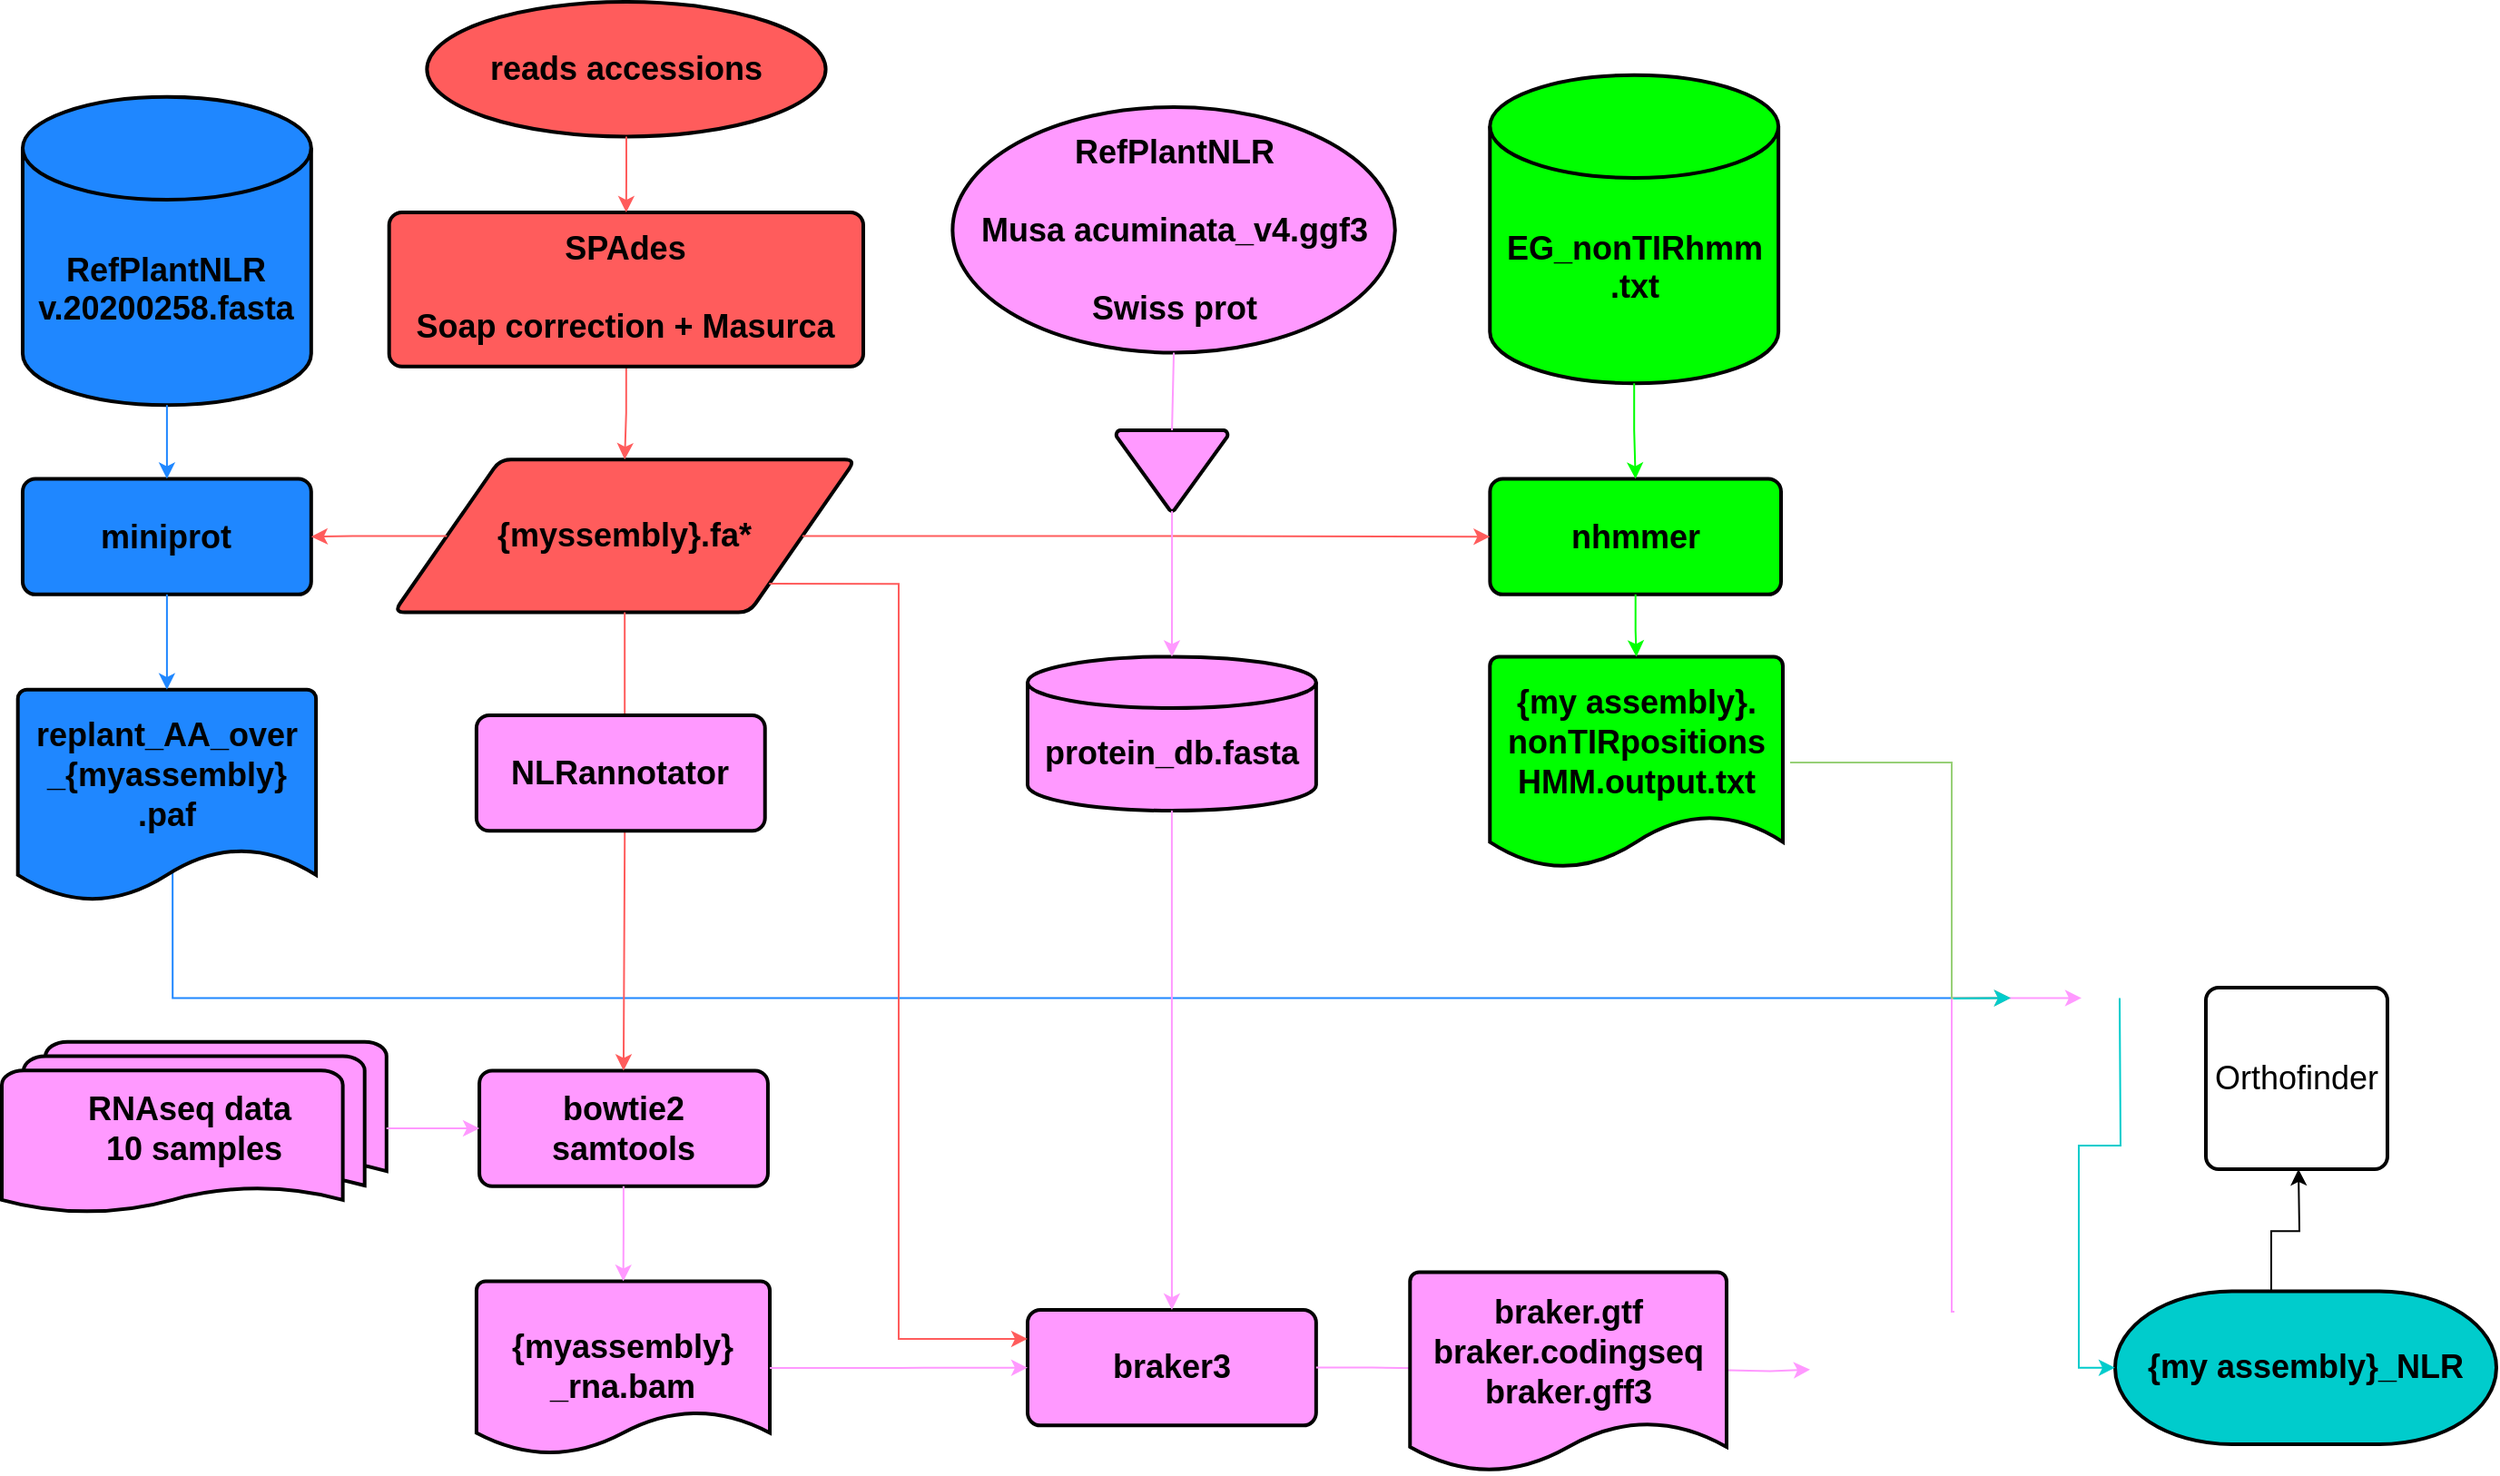 <mxfile version="22.1.5" type="github">
  <diagram id="C5RBs43oDa-KdzZeNtuy" name="Page-1">
    <mxGraphModel dx="1540" dy="800" grid="1" gridSize="10" guides="1" tooltips="1" connect="1" arrows="1" fold="1" page="1" pageScale="1" pageWidth="1600" pageHeight="900" math="0" shadow="0">
      <root>
        <mxCell id="WIyWlLk6GJQsqaUBKTNV-0" />
        <mxCell id="WIyWlLk6GJQsqaUBKTNV-1" parent="WIyWlLk6GJQsqaUBKTNV-0" />
        <mxCell id="aH96cFNIvQmzftlEokGr-0" value="&lt;font style=&quot;font-size: 18px;&quot;&gt;&lt;b&gt;{myssembly}.fa*&lt;/b&gt;&lt;/font&gt;" style="shape=parallelogram;html=1;strokeWidth=2;perimeter=parallelogramPerimeter;whiteSpace=wrap;rounded=1;arcSize=12;size=0.23;strokeColor=#000000;fillColor=#FF5C5C;" parent="WIyWlLk6GJQsqaUBKTNV-1" vertex="1">
          <mxGeometry x="341.952" y="299.112" width="254.275" height="84.191" as="geometry" />
        </mxCell>
        <mxCell id="aH96cFNIvQmzftlEokGr-7" value="&lt;font style=&quot;font-size: 18px;&quot;&gt;&lt;b&gt;{my assembly}.&lt;br&gt;nonTIRpositions&lt;br&gt;HMM.output.txt&lt;br&gt;&lt;br&gt;&lt;/b&gt;&lt;/font&gt;" style="strokeWidth=2;html=1;shape=mxgraph.flowchart.document2;whiteSpace=wrap;size=0.25;fillColor=#00FF00;" parent="WIyWlLk6GJQsqaUBKTNV-1" vertex="1">
          <mxGeometry x="945.64" y="407.7" width="161.36" height="116.67" as="geometry" />
        </mxCell>
        <mxCell id="0Vc-DOtmJBYtcWFMjAWh-16" style="edgeStyle=orthogonalEdgeStyle;rounded=0;orthogonalLoop=1;jettySize=auto;html=1;entryX=0.5;entryY=0;entryDx=0;entryDy=0;entryPerimeter=0;strokeColor=#1F87FF;exitX=0.519;exitY=0.85;exitDx=0;exitDy=0;exitPerimeter=0;" parent="WIyWlLk6GJQsqaUBKTNV-1" source="aH96cFNIvQmzftlEokGr-8" edge="1">
          <mxGeometry relative="1" as="geometry">
            <mxPoint x="1232.5" y="595.73" as="targetPoint" />
            <mxPoint x="212.693" y="532.045" as="sourcePoint" />
            <Array as="points">
              <mxPoint x="220" y="596" />
            </Array>
          </mxGeometry>
        </mxCell>
        <mxCell id="aH96cFNIvQmzftlEokGr-8" value="&lt;font style=&quot;font-size: 18px;&quot;&gt;&lt;b&gt;replant_AA_over _{myassembly} .paf&lt;br&gt;&lt;br&gt;&lt;/b&gt;&lt;/font&gt;" style="strokeWidth=2;html=1;shape=mxgraph.flowchart.document2;whiteSpace=wrap;size=0.25;fillColor=#1F87FF;" parent="WIyWlLk6GJQsqaUBKTNV-1" vertex="1">
          <mxGeometry x="134.838" y="425.879" width="164.219" height="116.667" as="geometry" />
        </mxCell>
        <mxCell id="aH96cFNIvQmzftlEokGr-9" value="&lt;font style=&quot;font-size: 18px;&quot;&gt;&lt;b&gt;&lt;br&gt;&lt;br&gt;RefPlantNLR&lt;br&gt;v.20200258.fasta&lt;/b&gt;&lt;/font&gt;" style="strokeWidth=2;html=1;shape=mxgraph.flowchart.database;whiteSpace=wrap;fillColor=#1F87FF;" parent="WIyWlLk6GJQsqaUBKTNV-1" vertex="1">
          <mxGeometry x="137.487" y="99.394" width="158.922" height="169.697" as="geometry" />
        </mxCell>
        <mxCell id="aH96cFNIvQmzftlEokGr-12" value="&lt;font size=&quot;4&quot;&gt;&lt;b&gt;&lt;br&gt;protein_db.fasta&lt;/b&gt;&lt;/font&gt;" style="strokeWidth=2;html=1;shape=mxgraph.flowchart.database;whiteSpace=wrap;fillColor=#FF99FF;" parent="WIyWlLk6GJQsqaUBKTNV-1" vertex="1">
          <mxGeometry x="691.007" y="407.697" width="158.922" height="84.848" as="geometry" />
        </mxCell>
        <mxCell id="aH96cFNIvQmzftlEokGr-13" value="&lt;font style=&quot;font-size: 18px;&quot;&gt;&lt;b&gt;&lt;br&gt;&lt;br&gt;EG_nonTIRhmm .txt&lt;/b&gt;&lt;/font&gt;" style="strokeWidth=2;html=1;shape=mxgraph.flowchart.database;whiteSpace=wrap;fillColor=#00FF00;" parent="WIyWlLk6GJQsqaUBKTNV-1" vertex="1">
          <mxGeometry x="945.639" y="87.394" width="158.922" height="169.697" as="geometry" />
        </mxCell>
        <mxCell id="aH96cFNIvQmzftlEokGr-15" value="&lt;font style=&quot;font-size: 18px;&quot;&gt;&lt;b&gt;miniprot&lt;/b&gt;&lt;/font&gt;" style="rounded=1;whiteSpace=wrap;html=1;absoluteArcSize=1;arcSize=14;strokeWidth=2;fillColor=#1F87FF;" parent="WIyWlLk6GJQsqaUBKTNV-1" vertex="1">
          <mxGeometry x="137.487" y="309.779" width="158.922" height="63.636" as="geometry" />
        </mxCell>
        <mxCell id="aH96cFNIvQmzftlEokGr-22" style="edgeStyle=orthogonalEdgeStyle;rounded=0;orthogonalLoop=1;jettySize=auto;html=1;entryX=1;entryY=0.5;entryDx=0;entryDy=0;strokeColor=#FF5C5C;" parent="WIyWlLk6GJQsqaUBKTNV-1" source="aH96cFNIvQmzftlEokGr-0" target="aH96cFNIvQmzftlEokGr-15" edge="1">
          <mxGeometry relative="1" as="geometry">
            <mxPoint x="258.193" y="342.597" as="targetPoint" />
          </mxGeometry>
        </mxCell>
        <mxCell id="aH96cFNIvQmzftlEokGr-24" style="edgeStyle=orthogonalEdgeStyle;rounded=0;orthogonalLoop=1;jettySize=auto;html=1;exitX=0.5;exitY=1;exitDx=0;exitDy=0;exitPerimeter=0;entryX=0.5;entryY=0;entryDx=0;entryDy=0;fillColor=#1F87FF;strokeColor=#1F87FF;" parent="WIyWlLk6GJQsqaUBKTNV-1" source="aH96cFNIvQmzftlEokGr-9" target="aH96cFNIvQmzftlEokGr-15" edge="1">
          <mxGeometry relative="1" as="geometry" />
        </mxCell>
        <mxCell id="aH96cFNIvQmzftlEokGr-16" value="&lt;font style=&quot;font-size: 18px;&quot;&gt;&lt;b&gt;nhmmer&lt;/b&gt;&lt;/font&gt;" style="rounded=1;whiteSpace=wrap;html=1;absoluteArcSize=1;arcSize=14;strokeWidth=2;fillColor=#00FF00;" parent="WIyWlLk6GJQsqaUBKTNV-1" vertex="1">
          <mxGeometry x="945.7" y="309.78" width="160.3" height="63.64" as="geometry" />
        </mxCell>
        <mxCell id="aH96cFNIvQmzftlEokGr-23" style="edgeStyle=orthogonalEdgeStyle;rounded=0;orthogonalLoop=1;jettySize=auto;html=1;entryX=0;entryY=0.5;entryDx=0;entryDy=0;strokeColor=#FF5C5C;" parent="WIyWlLk6GJQsqaUBKTNV-1" source="aH96cFNIvQmzftlEokGr-0" target="aH96cFNIvQmzftlEokGr-16" edge="1">
          <mxGeometry relative="1" as="geometry" />
        </mxCell>
        <mxCell id="aH96cFNIvQmzftlEokGr-25" style="edgeStyle=orthogonalEdgeStyle;rounded=0;orthogonalLoop=1;jettySize=auto;html=1;exitX=0.5;exitY=1;exitDx=0;exitDy=0;exitPerimeter=0;entryX=0.5;entryY=0;entryDx=0;entryDy=0;fillColor=#00FF00;strokeColor=#00FF00;" parent="WIyWlLk6GJQsqaUBKTNV-1" source="aH96cFNIvQmzftlEokGr-13" target="aH96cFNIvQmzftlEokGr-16" edge="1">
          <mxGeometry relative="1" as="geometry">
            <Array as="points">
              <mxPoint x="1025" y="283" />
            </Array>
          </mxGeometry>
        </mxCell>
        <mxCell id="aH96cFNIvQmzftlEokGr-20" value="&lt;font style=&quot;font-size: 18px;&quot;&gt;&lt;b&gt;RNAseq data&amp;nbsp;&lt;br&gt;10 samples&lt;/b&gt;&lt;br&gt;&lt;/font&gt;" style="strokeWidth=2;html=1;shape=mxgraph.flowchart.multi-document;whiteSpace=wrap;fillColor=#FF99FF;" parent="WIyWlLk6GJQsqaUBKTNV-1" vertex="1">
          <mxGeometry x="126" y="619.818" width="211.896" height="95.455" as="geometry" />
        </mxCell>
        <mxCell id="aH96cFNIvQmzftlEokGr-26" style="edgeStyle=orthogonalEdgeStyle;rounded=0;orthogonalLoop=1;jettySize=auto;html=1;exitX=0.5;exitY=1;exitDx=0;exitDy=0;entryX=0.5;entryY=0;entryDx=0;entryDy=0;entryPerimeter=0;fillColor=#1F87FF;strokeColor=#1F87FF;" parent="WIyWlLk6GJQsqaUBKTNV-1" source="aH96cFNIvQmzftlEokGr-15" target="aH96cFNIvQmzftlEokGr-8" edge="1">
          <mxGeometry relative="1" as="geometry" />
        </mxCell>
        <mxCell id="aH96cFNIvQmzftlEokGr-27" style="edgeStyle=orthogonalEdgeStyle;rounded=0;orthogonalLoop=1;jettySize=auto;html=1;entryX=0.5;entryY=0;entryDx=0;entryDy=0;entryPerimeter=0;fillColor=#00FF00;strokeColor=#00FF00;" parent="WIyWlLk6GJQsqaUBKTNV-1" source="aH96cFNIvQmzftlEokGr-16" target="aH96cFNIvQmzftlEokGr-7" edge="1">
          <mxGeometry relative="1" as="geometry" />
        </mxCell>
        <mxCell id="aH96cFNIvQmzftlEokGr-30" value="&lt;font style=&quot;font-size: 18px;&quot;&gt;&lt;b&gt;bowtie2&lt;br&gt;samtools&lt;/b&gt;&lt;br&gt;&lt;/font&gt;" style="rounded=1;whiteSpace=wrap;html=1;absoluteArcSize=1;arcSize=14;strokeWidth=2;fillColor=#FF99FF;" parent="WIyWlLk6GJQsqaUBKTNV-1" vertex="1">
          <mxGeometry x="389.039" y="635.727" width="158.922" height="63.636" as="geometry" />
        </mxCell>
        <mxCell id="aH96cFNIvQmzftlEokGr-31" style="edgeStyle=orthogonalEdgeStyle;rounded=0;orthogonalLoop=1;jettySize=auto;html=1;exitX=0.5;exitY=1;exitDx=0;exitDy=0;strokeColor=#FF5C5C;" parent="WIyWlLk6GJQsqaUBKTNV-1" source="aH96cFNIvQmzftlEokGr-0" target="aH96cFNIvQmzftlEokGr-30" edge="1">
          <mxGeometry relative="1" as="geometry" />
        </mxCell>
        <mxCell id="aH96cFNIvQmzftlEokGr-32" style="edgeStyle=orthogonalEdgeStyle;rounded=0;orthogonalLoop=1;jettySize=auto;html=1;entryX=0;entryY=0.5;entryDx=0;entryDy=0;strokeColor=#FF99FF;" parent="WIyWlLk6GJQsqaUBKTNV-1" source="aH96cFNIvQmzftlEokGr-20" target="aH96cFNIvQmzftlEokGr-30" edge="1">
          <mxGeometry relative="1" as="geometry" />
        </mxCell>
        <mxCell id="aH96cFNIvQmzftlEokGr-35" value="&lt;font style=&quot;font-size: 18px;&quot;&gt;&lt;b&gt;{myassembly}&lt;br&gt;_rna.bam&lt;/b&gt;&lt;/font&gt;" style="strokeWidth=2;html=1;shape=mxgraph.flowchart.document2;whiteSpace=wrap;size=0.25;fillColor=#FF99FF;" parent="WIyWlLk6GJQsqaUBKTNV-1" vertex="1">
          <mxGeometry x="387.45" y="751.697" width="161.571" height="95.455" as="geometry" />
        </mxCell>
        <mxCell id="aH96cFNIvQmzftlEokGr-36" style="edgeStyle=orthogonalEdgeStyle;rounded=0;orthogonalLoop=1;jettySize=auto;html=1;strokeColor=#FF99FF;" parent="WIyWlLk6GJQsqaUBKTNV-1" source="aH96cFNIvQmzftlEokGr-30" target="aH96cFNIvQmzftlEokGr-35" edge="1">
          <mxGeometry relative="1" as="geometry" />
        </mxCell>
        <mxCell id="aH96cFNIvQmzftlEokGr-40" value="" style="strokeWidth=2;html=1;shape=mxgraph.flowchart.merge_or_storage;whiteSpace=wrap;fillColor=#FF99FF;" parent="WIyWlLk6GJQsqaUBKTNV-1" vertex="1">
          <mxGeometry x="739.803" y="282.961" width="61.45" height="44.545" as="geometry" />
        </mxCell>
        <mxCell id="aH96cFNIvQmzftlEokGr-41" style="edgeStyle=orthogonalEdgeStyle;rounded=0;orthogonalLoop=1;jettySize=auto;html=1;entryX=0.5;entryY=0;entryDx=0;entryDy=0;entryPerimeter=0;strokeColor=#FF99FF;" parent="WIyWlLk6GJQsqaUBKTNV-1" source="aH96cFNIvQmzftlEokGr-40" target="aH96cFNIvQmzftlEokGr-12" edge="1">
          <mxGeometry relative="1" as="geometry" />
        </mxCell>
        <mxCell id="aH96cFNIvQmzftlEokGr-42" value="&lt;font style=&quot;font-size: 18px;&quot;&gt;&lt;b&gt;RefPlantNLR&lt;br&gt;&lt;br&gt;Musa acuminata_v4.ggf3&lt;br&gt;&lt;br&gt;&amp;nbsp;Swiss prot&amp;nbsp;&lt;/b&gt;&lt;br&gt;&lt;/font&gt;" style="strokeWidth=2;html=1;shape=mxgraph.flowchart.start_1;whiteSpace=wrap;fillColor=#FF99FF;" parent="WIyWlLk6GJQsqaUBKTNV-1" vertex="1">
          <mxGeometry x="649.69" y="105" width="243.68" height="135.27" as="geometry" />
        </mxCell>
        <mxCell id="aH96cFNIvQmzftlEokGr-44" value="" style="endArrow=none;html=1;rounded=0;entryX=0.5;entryY=1;entryDx=0;entryDy=0;entryPerimeter=0;exitX=0.5;exitY=0;exitDx=0;exitDy=0;exitPerimeter=0;strokeColor=#FF99FF;" parent="WIyWlLk6GJQsqaUBKTNV-1" source="aH96cFNIvQmzftlEokGr-40" target="aH96cFNIvQmzftlEokGr-42" edge="1">
          <mxGeometry width="50" height="50" relative="1" as="geometry">
            <mxPoint x="679.353" y="595.576" as="sourcePoint" />
            <mxPoint x="732.327" y="542.545" as="targetPoint" />
          </mxGeometry>
        </mxCell>
        <mxCell id="aH96cFNIvQmzftlEokGr-46" value="&lt;font style=&quot;font-size: 18px;&quot;&gt;&lt;b&gt;braker3&lt;/b&gt;&lt;br&gt;&lt;/font&gt;" style="rounded=1;whiteSpace=wrap;html=1;absoluteArcSize=1;arcSize=14;strokeWidth=2;fillColor=#FF99FF;" parent="WIyWlLk6GJQsqaUBKTNV-1" vertex="1">
          <mxGeometry x="691.007" y="767.545" width="158.922" height="63.636" as="geometry" />
        </mxCell>
        <mxCell id="aH96cFNIvQmzftlEokGr-49" style="edgeStyle=orthogonalEdgeStyle;rounded=0;orthogonalLoop=1;jettySize=auto;html=1;entryX=0;entryY=0.25;entryDx=0;entryDy=0;strokeColor=#FF5C5C;exitX=1;exitY=1;exitDx=0;exitDy=0;" parent="WIyWlLk6GJQsqaUBKTNV-1" source="aH96cFNIvQmzftlEokGr-0" target="aH96cFNIvQmzftlEokGr-46" edge="1">
          <mxGeometry relative="1" as="geometry">
            <Array as="points">
              <mxPoint x="620" y="368" />
              <mxPoint x="620" y="784" />
            </Array>
          </mxGeometry>
        </mxCell>
        <mxCell id="aH96cFNIvQmzftlEokGr-48" style="edgeStyle=orthogonalEdgeStyle;rounded=0;orthogonalLoop=1;jettySize=auto;html=1;entryX=0.5;entryY=0;entryDx=0;entryDy=0;strokeColor=#FF99FF;" parent="WIyWlLk6GJQsqaUBKTNV-1" source="aH96cFNIvQmzftlEokGr-12" target="aH96cFNIvQmzftlEokGr-46" edge="1">
          <mxGeometry relative="1" as="geometry">
            <mxPoint x="781.528" y="776.788" as="targetPoint" />
          </mxGeometry>
        </mxCell>
        <mxCell id="0Vc-DOtmJBYtcWFMjAWh-18" style="edgeStyle=orthogonalEdgeStyle;rounded=0;orthogonalLoop=1;jettySize=auto;html=1;exitX=0.5;exitY=0;exitDx=0;exitDy=0;strokeColor=#FF99FF;entryX=0.5;entryY=0;entryDx=0;entryDy=0;entryPerimeter=0;" parent="WIyWlLk6GJQsqaUBKTNV-1" edge="1">
          <mxGeometry relative="1" as="geometry">
            <mxPoint x="1271.5" y="595.73" as="targetPoint" />
            <mxPoint x="1201.458" y="768.545" as="sourcePoint" />
            <Array as="points">
              <mxPoint x="1200" y="769" />
              <mxPoint x="1200" y="596" />
            </Array>
          </mxGeometry>
        </mxCell>
        <mxCell id="0Vc-DOtmJBYtcWFMjAWh-20" style="edgeStyle=orthogonalEdgeStyle;rounded=0;orthogonalLoop=1;jettySize=auto;html=1;exitX=1;exitY=0.5;exitDx=0;exitDy=0;exitPerimeter=0;entryX=0;entryY=0.5;entryDx=0;entryDy=0;strokeColor=#FF99FF;" parent="WIyWlLk6GJQsqaUBKTNV-1" edge="1">
          <mxGeometry relative="1" as="geometry">
            <mxPoint x="1077" y="800.7" as="sourcePoint" />
            <mxPoint x="1121.997" y="800.364" as="targetPoint" />
          </mxGeometry>
        </mxCell>
        <mxCell id="0Vc-DOtmJBYtcWFMjAWh-2" value="&lt;font style=&quot;font-size: 18px;&quot;&gt;&lt;b&gt;reads&amp;nbsp;&lt;/b&gt;&lt;/font&gt;&lt;font size=&quot;4&quot;&gt;&lt;b&gt;accessions&lt;/b&gt;&lt;/font&gt;" style="strokeWidth=2;html=1;shape=mxgraph.flowchart.start_1;whiteSpace=wrap;fillColor=#FF5C5C;" parent="WIyWlLk6GJQsqaUBKTNV-1" vertex="1">
          <mxGeometry x="360.175" y="47" width="219.62" height="74.242" as="geometry" />
        </mxCell>
        <mxCell id="aH96cFNIvQmzftlEokGr-47" style="edgeStyle=orthogonalEdgeStyle;rounded=0;orthogonalLoop=1;jettySize=auto;html=1;entryX=0;entryY=0.5;entryDx=0;entryDy=0;strokeColor=#FF99FF;" parent="WIyWlLk6GJQsqaUBKTNV-1" source="aH96cFNIvQmzftlEokGr-35" target="aH96cFNIvQmzftlEokGr-46" edge="1">
          <mxGeometry relative="1" as="geometry" />
        </mxCell>
        <mxCell id="0Vc-DOtmJBYtcWFMjAWh-7" style="edgeStyle=orthogonalEdgeStyle;rounded=0;orthogonalLoop=1;jettySize=auto;html=1;exitX=0.5;exitY=1;exitDx=0;exitDy=0;entryX=0.5;entryY=0;entryDx=0;entryDy=0;strokeColor=#FF5C5C;" parent="WIyWlLk6GJQsqaUBKTNV-1" source="0Vc-DOtmJBYtcWFMjAWh-5" target="aH96cFNIvQmzftlEokGr-0" edge="1">
          <mxGeometry relative="1" as="geometry" />
        </mxCell>
        <mxCell id="0Vc-DOtmJBYtcWFMjAWh-5" value="&lt;b style=&quot;border-color: var(--border-color); font-size: 18px;&quot;&gt;SPAdes&lt;br style=&quot;border-color: var(--border-color);&quot;&gt;&lt;br style=&quot;border-color: var(--border-color);&quot;&gt;Soap correction + Masurca&lt;/b&gt;" style="rounded=1;whiteSpace=wrap;html=1;absoluteArcSize=1;arcSize=14;strokeWidth=2;fillColor=#FF5C5C;" parent="WIyWlLk6GJQsqaUBKTNV-1" vertex="1">
          <mxGeometry x="339.339" y="163.03" width="261.162" height="84.848" as="geometry" />
        </mxCell>
        <mxCell id="aH96cFNIvQmzftlEokGr-55" style="edgeStyle=orthogonalEdgeStyle;rounded=0;orthogonalLoop=1;jettySize=auto;html=1;entryX=0;entryY=0.5;entryDx=0;entryDy=0;entryPerimeter=0;strokeColor=#FF99FF;" parent="WIyWlLk6GJQsqaUBKTNV-1" source="aH96cFNIvQmzftlEokGr-46" edge="1">
          <mxGeometry relative="1" as="geometry">
            <mxPoint x="911.64" y="799.7" as="targetPoint" />
          </mxGeometry>
        </mxCell>
        <mxCell id="0Vc-DOtmJBYtcWFMjAWh-6" style="edgeStyle=orthogonalEdgeStyle;rounded=0;orthogonalLoop=1;jettySize=auto;html=1;exitX=0.5;exitY=1;exitDx=0;exitDy=0;exitPerimeter=0;entryX=0.5;entryY=0;entryDx=0;entryDy=0;strokeColor=#FF5C5C;" parent="WIyWlLk6GJQsqaUBKTNV-1" source="0Vc-DOtmJBYtcWFMjAWh-2" target="0Vc-DOtmJBYtcWFMjAWh-5" edge="1">
          <mxGeometry relative="1" as="geometry" />
        </mxCell>
        <mxCell id="0Vc-DOtmJBYtcWFMjAWh-14" style="edgeStyle=orthogonalEdgeStyle;rounded=0;orthogonalLoop=1;jettySize=auto;html=1;entryX=0.5;entryY=0;entryDx=0;entryDy=0;entryPerimeter=0;strokeColor=#97D077;" parent="WIyWlLk6GJQsqaUBKTNV-1" edge="1">
          <mxGeometry relative="1" as="geometry">
            <mxPoint x="1111" y="466" as="sourcePoint" />
            <Array as="points">
              <mxPoint x="1200" y="466" />
              <mxPoint x="1200" y="596" />
            </Array>
            <mxPoint x="1232.5" y="595.73" as="targetPoint" />
          </mxGeometry>
        </mxCell>
        <mxCell id="0Vc-DOtmJBYtcWFMjAWh-17" value="" style="endArrow=classic;html=1;rounded=0;entryX=0.5;entryY=0;entryDx=0;entryDy=0;entryPerimeter=0;strokeColor=#00CCCC;" parent="WIyWlLk6GJQsqaUBKTNV-1" edge="1">
          <mxGeometry width="50" height="50" relative="1" as="geometry">
            <mxPoint x="1201" y="596" as="sourcePoint" />
            <mxPoint x="1232.5" y="595.73" as="targetPoint" />
          </mxGeometry>
        </mxCell>
        <mxCell id="6HVOZNu5PFNKldEQLi5U-2" style="edgeStyle=orthogonalEdgeStyle;rounded=0;orthogonalLoop=1;jettySize=auto;html=1;" edge="1" parent="WIyWlLk6GJQsqaUBKTNV-1">
          <mxGeometry relative="1" as="geometry">
            <mxPoint x="1396" y="757.23" as="sourcePoint" />
            <mxPoint x="1391" y="690" as="targetPoint" />
          </mxGeometry>
        </mxCell>
        <mxCell id="0Vc-DOtmJBYtcWFMjAWh-21" value="&lt;font&gt;&lt;b&gt;&lt;font size=&quot;4&quot;&gt;{my assembly}_NLR&lt;/font&gt;&lt;/b&gt;&lt;/font&gt;" style="strokeWidth=2;html=1;shape=mxgraph.flowchart.terminator;whiteSpace=wrap;fillColor=#00CCCC;" parent="WIyWlLk6GJQsqaUBKTNV-1" vertex="1">
          <mxGeometry x="1290" y="757.23" width="210" height="84.27" as="geometry" />
        </mxCell>
        <mxCell id="0Vc-DOtmJBYtcWFMjAWh-24" value="&lt;b style=&quot;border-color: var(--border-color); caret-color: rgb(0, 0, 0); color: rgb(0, 0, 0); font-family: Helvetica; font-size: 18px; font-style: normal; font-variant-caps: normal; letter-spacing: normal; text-align: center; text-indent: 0px; text-transform: none; word-spacing: 0px; -webkit-text-stroke-width: 0px; text-decoration: none;&quot;&gt;braker.gtf&lt;br style=&quot;border-color: var(--border-color);&quot;&gt;braker.codingseq&lt;br style=&quot;border-color: var(--border-color);&quot;&gt;braker.gff3&lt;br&gt;&lt;br&gt;&lt;/b&gt;" style="strokeWidth=2;html=1;shape=mxgraph.flowchart.document2;whiteSpace=wrap;size=0.25;fillColor=#FF99FF;" parent="WIyWlLk6GJQsqaUBKTNV-1" vertex="1">
          <mxGeometry x="901.64" y="746.7" width="174.36" height="110" as="geometry" />
        </mxCell>
        <mxCell id="0Vc-DOtmJBYtcWFMjAWh-28" style="edgeStyle=orthogonalEdgeStyle;rounded=0;orthogonalLoop=1;jettySize=auto;html=1;exitX=0.5;exitY=1;exitDx=0;exitDy=0;exitPerimeter=0;entryX=0;entryY=0.5;entryDx=0;entryDy=0;entryPerimeter=0;strokeColor=#00CCCC;" parent="WIyWlLk6GJQsqaUBKTNV-1" target="0Vc-DOtmJBYtcWFMjAWh-21" edge="1">
          <mxGeometry relative="1" as="geometry">
            <mxPoint x="1292.5" y="595.73" as="sourcePoint" />
          </mxGeometry>
        </mxCell>
        <mxCell id="6HVOZNu5PFNKldEQLi5U-0" value="&lt;font style=&quot;font-size: 18px;&quot;&gt;&lt;b&gt;NLRannotator&lt;/b&gt;&lt;/font&gt;" style="rounded=1;whiteSpace=wrap;html=1;absoluteArcSize=1;arcSize=14;strokeWidth=2;fillColor=#FF99FF;" vertex="1" parent="WIyWlLk6GJQsqaUBKTNV-1">
          <mxGeometry x="387.447" y="439.995" width="158.922" height="63.636" as="geometry" />
        </mxCell>
        <mxCell id="6HVOZNu5PFNKldEQLi5U-1" value="&lt;font style=&quot;font-size: 18px;&quot;&gt;Orthofinder&lt;/font&gt;" style="rounded=1;whiteSpace=wrap;html=1;absoluteArcSize=1;arcSize=14;strokeWidth=2;" vertex="1" parent="WIyWlLk6GJQsqaUBKTNV-1">
          <mxGeometry x="1340" y="590" width="100" height="100" as="geometry" />
        </mxCell>
      </root>
    </mxGraphModel>
  </diagram>
</mxfile>
